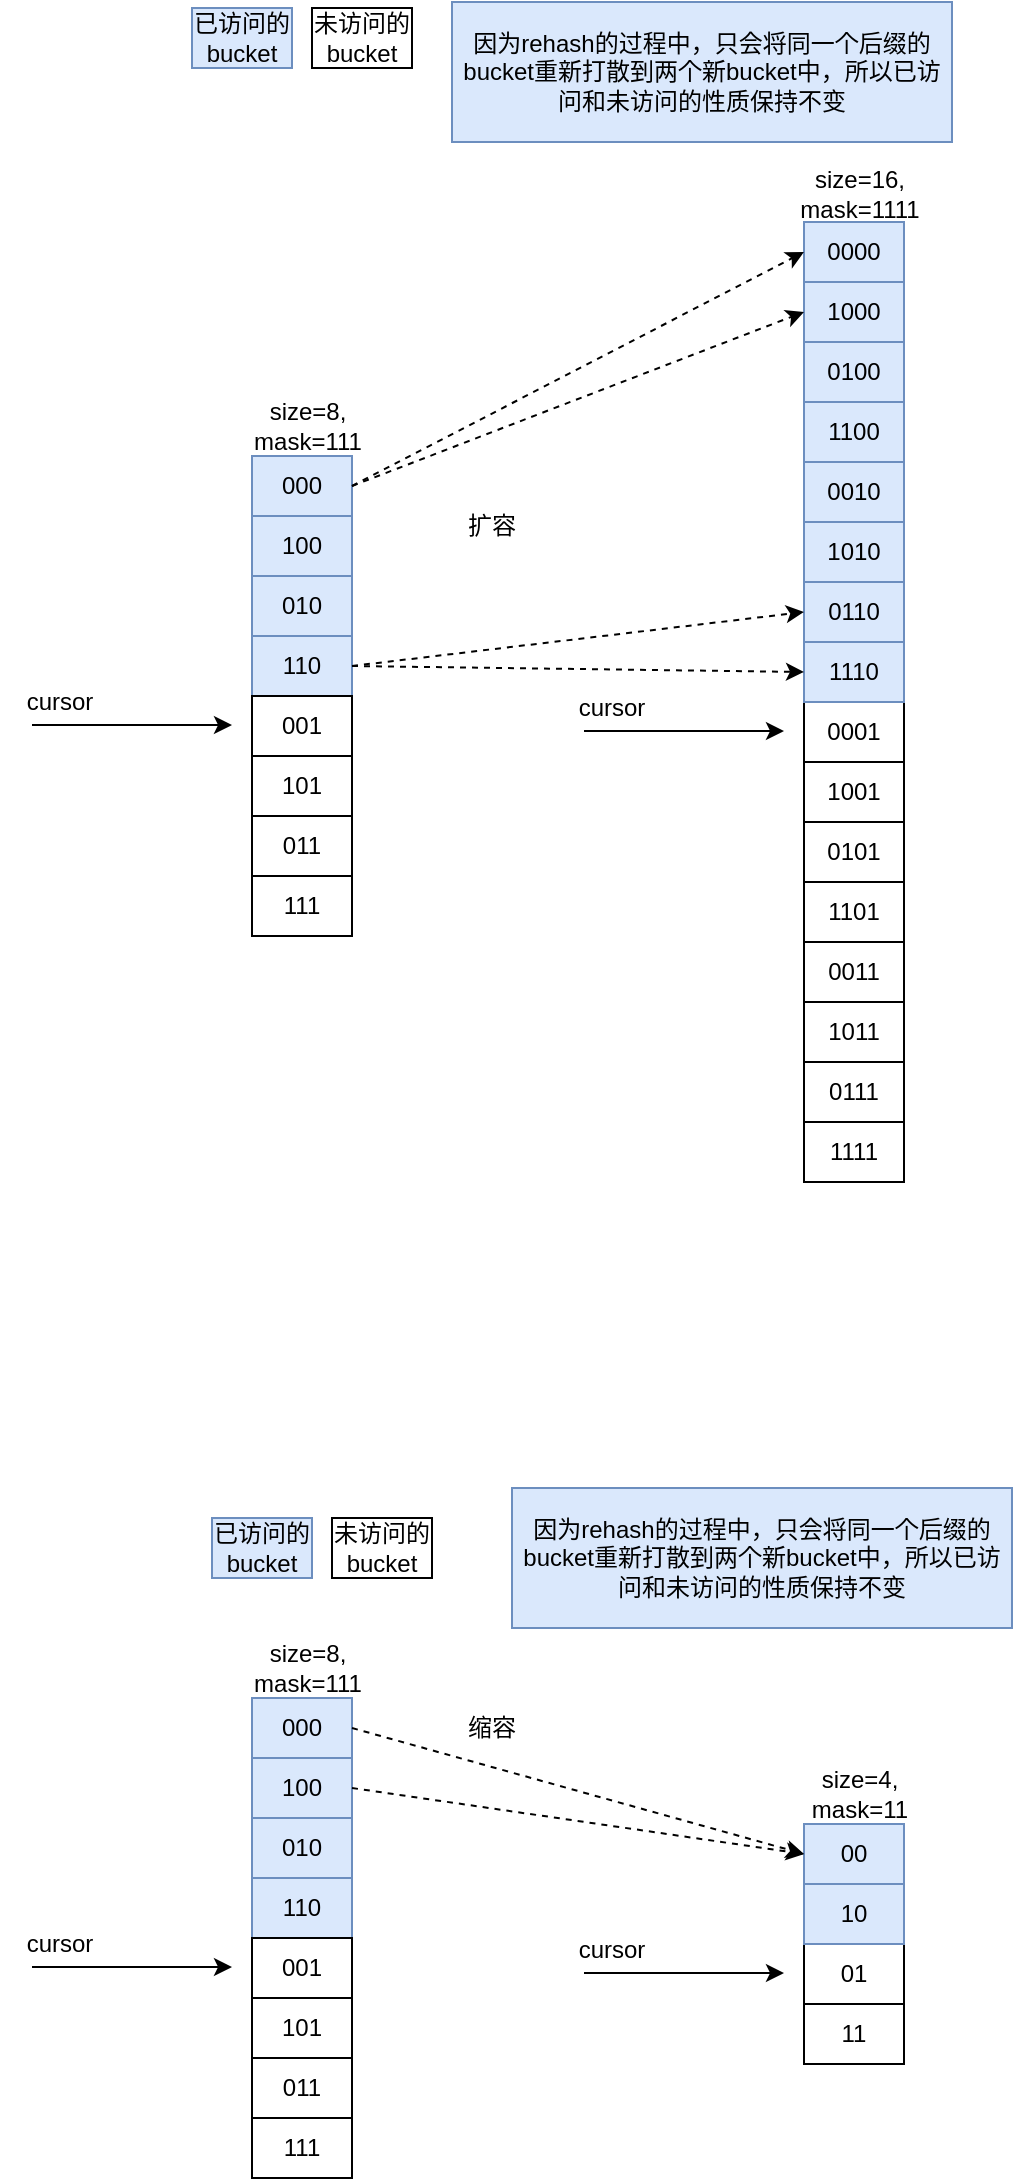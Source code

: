 <mxfile version="15.7.3" type="github">
  <diagram id="sMpLHaNCceF8viXUJ_LC" name="scan cursor">
    <mxGraphModel dx="1426" dy="877" grid="0" gridSize="10" guides="1" tooltips="1" connect="1" arrows="1" fold="1" page="0" pageScale="1" pageWidth="850" pageHeight="1100" math="0" shadow="0">
      <root>
        <mxCell id="0" />
        <mxCell id="1" parent="0" />
        <mxCell id="2V68-LivrWGqT7JWQJgw-2" value="000" style="rounded=0;whiteSpace=wrap;html=1;fillColor=#dae8fc;strokeColor=#6c8ebf;" vertex="1" parent="1">
          <mxGeometry x="290" y="560" width="50" height="30" as="geometry" />
        </mxCell>
        <mxCell id="2V68-LivrWGqT7JWQJgw-3" value="100" style="rounded=0;whiteSpace=wrap;html=1;fillColor=#dae8fc;strokeColor=#6c8ebf;" vertex="1" parent="1">
          <mxGeometry x="290" y="590" width="50" height="30" as="geometry" />
        </mxCell>
        <mxCell id="2V68-LivrWGqT7JWQJgw-4" value="010" style="rounded=0;whiteSpace=wrap;html=1;fillColor=#dae8fc;strokeColor=#6c8ebf;" vertex="1" parent="1">
          <mxGeometry x="290" y="620" width="50" height="30" as="geometry" />
        </mxCell>
        <mxCell id="2V68-LivrWGqT7JWQJgw-5" value="110" style="rounded=0;whiteSpace=wrap;html=1;fillColor=#dae8fc;strokeColor=#6c8ebf;" vertex="1" parent="1">
          <mxGeometry x="290" y="650" width="50" height="30" as="geometry" />
        </mxCell>
        <mxCell id="2V68-LivrWGqT7JWQJgw-6" value="001" style="rounded=0;whiteSpace=wrap;html=1;" vertex="1" parent="1">
          <mxGeometry x="290" y="680" width="50" height="30" as="geometry" />
        </mxCell>
        <mxCell id="2V68-LivrWGqT7JWQJgw-7" value="101" style="rounded=0;whiteSpace=wrap;html=1;" vertex="1" parent="1">
          <mxGeometry x="290" y="710" width="50" height="30" as="geometry" />
        </mxCell>
        <mxCell id="2V68-LivrWGqT7JWQJgw-8" value="011" style="rounded=0;whiteSpace=wrap;html=1;" vertex="1" parent="1">
          <mxGeometry x="290" y="740" width="50" height="30" as="geometry" />
        </mxCell>
        <mxCell id="2V68-LivrWGqT7JWQJgw-9" value="111" style="rounded=0;whiteSpace=wrap;html=1;" vertex="1" parent="1">
          <mxGeometry x="290" y="770" width="50" height="30" as="geometry" />
        </mxCell>
        <mxCell id="2V68-LivrWGqT7JWQJgw-10" value="" style="endArrow=classic;html=1;rounded=0;" edge="1" parent="1">
          <mxGeometry width="50" height="50" relative="1" as="geometry">
            <mxPoint x="180" y="694.5" as="sourcePoint" />
            <mxPoint x="280" y="694.5" as="targetPoint" />
          </mxGeometry>
        </mxCell>
        <mxCell id="2V68-LivrWGqT7JWQJgw-11" value="cursor" style="text;html=1;strokeColor=none;fillColor=none;align=center;verticalAlign=middle;whiteSpace=wrap;rounded=0;" vertex="1" parent="1">
          <mxGeometry x="164" y="668" width="60" height="30" as="geometry" />
        </mxCell>
        <mxCell id="2V68-LivrWGqT7JWQJgw-12" value="已访问的bucket" style="rounded=0;whiteSpace=wrap;html=1;fillColor=#dae8fc;strokeColor=#6c8ebf;" vertex="1" parent="1">
          <mxGeometry x="260" y="336" width="50" height="30" as="geometry" />
        </mxCell>
        <mxCell id="2V68-LivrWGqT7JWQJgw-13" value="未访问的bucket" style="rounded=0;whiteSpace=wrap;html=1;" vertex="1" parent="1">
          <mxGeometry x="320" y="336" width="50" height="30" as="geometry" />
        </mxCell>
        <mxCell id="2V68-LivrWGqT7JWQJgw-15" value="0000" style="rounded=0;whiteSpace=wrap;html=1;fillColor=#dae8fc;strokeColor=#6c8ebf;" vertex="1" parent="1">
          <mxGeometry x="566" y="443" width="50" height="30" as="geometry" />
        </mxCell>
        <mxCell id="2V68-LivrWGqT7JWQJgw-16" value="1000" style="rounded=0;whiteSpace=wrap;html=1;fillColor=#dae8fc;strokeColor=#6c8ebf;" vertex="1" parent="1">
          <mxGeometry x="566" y="473" width="50" height="30" as="geometry" />
        </mxCell>
        <mxCell id="2V68-LivrWGqT7JWQJgw-17" value="0100" style="rounded=0;whiteSpace=wrap;html=1;fillColor=#dae8fc;strokeColor=#6c8ebf;" vertex="1" parent="1">
          <mxGeometry x="566" y="503" width="50" height="30" as="geometry" />
        </mxCell>
        <mxCell id="2V68-LivrWGqT7JWQJgw-18" value="1100" style="rounded=0;whiteSpace=wrap;html=1;fillColor=#dae8fc;strokeColor=#6c8ebf;" vertex="1" parent="1">
          <mxGeometry x="566" y="533" width="50" height="30" as="geometry" />
        </mxCell>
        <mxCell id="2V68-LivrWGqT7JWQJgw-19" value="0001" style="rounded=0;whiteSpace=wrap;html=1;" vertex="1" parent="1">
          <mxGeometry x="566" y="683" width="50" height="30" as="geometry" />
        </mxCell>
        <mxCell id="2V68-LivrWGqT7JWQJgw-20" value="1001" style="rounded=0;whiteSpace=wrap;html=1;" vertex="1" parent="1">
          <mxGeometry x="566" y="713" width="50" height="30" as="geometry" />
        </mxCell>
        <mxCell id="2V68-LivrWGqT7JWQJgw-21" value="0101" style="rounded=0;whiteSpace=wrap;html=1;" vertex="1" parent="1">
          <mxGeometry x="566" y="743" width="50" height="30" as="geometry" />
        </mxCell>
        <mxCell id="2V68-LivrWGqT7JWQJgw-22" value="1101" style="rounded=0;whiteSpace=wrap;html=1;" vertex="1" parent="1">
          <mxGeometry x="566" y="773" width="50" height="30" as="geometry" />
        </mxCell>
        <mxCell id="2V68-LivrWGqT7JWQJgw-23" value="" style="endArrow=classic;html=1;rounded=0;" edge="1" parent="1">
          <mxGeometry width="50" height="50" relative="1" as="geometry">
            <mxPoint x="456" y="697.5" as="sourcePoint" />
            <mxPoint x="556" y="697.5" as="targetPoint" />
          </mxGeometry>
        </mxCell>
        <mxCell id="2V68-LivrWGqT7JWQJgw-24" value="cursor" style="text;html=1;strokeColor=none;fillColor=none;align=center;verticalAlign=middle;whiteSpace=wrap;rounded=0;" vertex="1" parent="1">
          <mxGeometry x="440" y="671" width="60" height="30" as="geometry" />
        </mxCell>
        <mxCell id="2V68-LivrWGqT7JWQJgw-26" value="扩容" style="text;html=1;strokeColor=none;fillColor=none;align=center;verticalAlign=middle;whiteSpace=wrap;rounded=0;" vertex="1" parent="1">
          <mxGeometry x="380" y="580" width="60" height="30" as="geometry" />
        </mxCell>
        <mxCell id="2V68-LivrWGqT7JWQJgw-27" value="0010" style="rounded=0;whiteSpace=wrap;html=1;fillColor=#dae8fc;strokeColor=#6c8ebf;" vertex="1" parent="1">
          <mxGeometry x="566" y="563" width="50" height="30" as="geometry" />
        </mxCell>
        <mxCell id="2V68-LivrWGqT7JWQJgw-28" value="1010" style="rounded=0;whiteSpace=wrap;html=1;fillColor=#dae8fc;strokeColor=#6c8ebf;" vertex="1" parent="1">
          <mxGeometry x="566" y="593" width="50" height="30" as="geometry" />
        </mxCell>
        <mxCell id="2V68-LivrWGqT7JWQJgw-29" value="0110" style="rounded=0;whiteSpace=wrap;html=1;fillColor=#dae8fc;strokeColor=#6c8ebf;" vertex="1" parent="1">
          <mxGeometry x="566" y="623" width="50" height="30" as="geometry" />
        </mxCell>
        <mxCell id="2V68-LivrWGqT7JWQJgw-30" value="1110" style="rounded=0;whiteSpace=wrap;html=1;fillColor=#dae8fc;strokeColor=#6c8ebf;" vertex="1" parent="1">
          <mxGeometry x="566" y="653" width="50" height="30" as="geometry" />
        </mxCell>
        <mxCell id="2V68-LivrWGqT7JWQJgw-31" value="0011" style="rounded=0;whiteSpace=wrap;html=1;" vertex="1" parent="1">
          <mxGeometry x="566" y="803" width="50" height="30" as="geometry" />
        </mxCell>
        <mxCell id="2V68-LivrWGqT7JWQJgw-32" value="1011" style="rounded=0;whiteSpace=wrap;html=1;" vertex="1" parent="1">
          <mxGeometry x="566" y="833" width="50" height="30" as="geometry" />
        </mxCell>
        <mxCell id="2V68-LivrWGqT7JWQJgw-33" value="0111" style="rounded=0;whiteSpace=wrap;html=1;" vertex="1" parent="1">
          <mxGeometry x="566" y="863" width="50" height="30" as="geometry" />
        </mxCell>
        <mxCell id="2V68-LivrWGqT7JWQJgw-34" value="1111" style="rounded=0;whiteSpace=wrap;html=1;" vertex="1" parent="1">
          <mxGeometry x="566" y="893" width="50" height="30" as="geometry" />
        </mxCell>
        <mxCell id="2V68-LivrWGqT7JWQJgw-35" value="因为rehash的过程中，只会将同一个后缀的bucket重新打散到两个新bucket中，所以已访问和未访问的性质保持不变" style="text;html=1;strokeColor=#6c8ebf;fillColor=#dae8fc;align=center;verticalAlign=middle;whiteSpace=wrap;rounded=0;" vertex="1" parent="1">
          <mxGeometry x="390" y="333" width="250" height="70" as="geometry" />
        </mxCell>
        <mxCell id="2V68-LivrWGqT7JWQJgw-36" value="000" style="rounded=0;whiteSpace=wrap;html=1;fillColor=#dae8fc;strokeColor=#6c8ebf;" vertex="1" parent="1">
          <mxGeometry x="290" y="1181" width="50" height="30" as="geometry" />
        </mxCell>
        <mxCell id="2V68-LivrWGqT7JWQJgw-37" value="100" style="rounded=0;whiteSpace=wrap;html=1;fillColor=#dae8fc;strokeColor=#6c8ebf;" vertex="1" parent="1">
          <mxGeometry x="290" y="1211" width="50" height="30" as="geometry" />
        </mxCell>
        <mxCell id="2V68-LivrWGqT7JWQJgw-38" value="010" style="rounded=0;whiteSpace=wrap;html=1;fillColor=#dae8fc;strokeColor=#6c8ebf;" vertex="1" parent="1">
          <mxGeometry x="290" y="1241" width="50" height="30" as="geometry" />
        </mxCell>
        <mxCell id="2V68-LivrWGqT7JWQJgw-39" value="110" style="rounded=0;whiteSpace=wrap;html=1;fillColor=#dae8fc;strokeColor=#6c8ebf;" vertex="1" parent="1">
          <mxGeometry x="290" y="1271" width="50" height="30" as="geometry" />
        </mxCell>
        <mxCell id="2V68-LivrWGqT7JWQJgw-40" value="001" style="rounded=0;whiteSpace=wrap;html=1;" vertex="1" parent="1">
          <mxGeometry x="290" y="1301" width="50" height="30" as="geometry" />
        </mxCell>
        <mxCell id="2V68-LivrWGqT7JWQJgw-41" value="101" style="rounded=0;whiteSpace=wrap;html=1;" vertex="1" parent="1">
          <mxGeometry x="290" y="1331" width="50" height="30" as="geometry" />
        </mxCell>
        <mxCell id="2V68-LivrWGqT7JWQJgw-42" value="011" style="rounded=0;whiteSpace=wrap;html=1;" vertex="1" parent="1">
          <mxGeometry x="290" y="1361" width="50" height="30" as="geometry" />
        </mxCell>
        <mxCell id="2V68-LivrWGqT7JWQJgw-43" value="111" style="rounded=0;whiteSpace=wrap;html=1;" vertex="1" parent="1">
          <mxGeometry x="290" y="1391" width="50" height="30" as="geometry" />
        </mxCell>
        <mxCell id="2V68-LivrWGqT7JWQJgw-44" value="" style="endArrow=classic;html=1;rounded=0;" edge="1" parent="1">
          <mxGeometry width="50" height="50" relative="1" as="geometry">
            <mxPoint x="180" y="1315.5" as="sourcePoint" />
            <mxPoint x="280" y="1315.5" as="targetPoint" />
          </mxGeometry>
        </mxCell>
        <mxCell id="2V68-LivrWGqT7JWQJgw-45" value="cursor" style="text;html=1;strokeColor=none;fillColor=none;align=center;verticalAlign=middle;whiteSpace=wrap;rounded=0;" vertex="1" parent="1">
          <mxGeometry x="164" y="1289" width="60" height="30" as="geometry" />
        </mxCell>
        <mxCell id="2V68-LivrWGqT7JWQJgw-46" value="已访问的bucket" style="rounded=0;whiteSpace=wrap;html=1;fillColor=#dae8fc;strokeColor=#6c8ebf;" vertex="1" parent="1">
          <mxGeometry x="270" y="1091" width="50" height="30" as="geometry" />
        </mxCell>
        <mxCell id="2V68-LivrWGqT7JWQJgw-47" value="未访问的bucket" style="rounded=0;whiteSpace=wrap;html=1;" vertex="1" parent="1">
          <mxGeometry x="330" y="1091" width="50" height="30" as="geometry" />
        </mxCell>
        <mxCell id="2V68-LivrWGqT7JWQJgw-52" value="01" style="rounded=0;whiteSpace=wrap;html=1;" vertex="1" parent="1">
          <mxGeometry x="566" y="1304" width="50" height="30" as="geometry" />
        </mxCell>
        <mxCell id="2V68-LivrWGqT7JWQJgw-53" value="11" style="rounded=0;whiteSpace=wrap;html=1;" vertex="1" parent="1">
          <mxGeometry x="566" y="1334" width="50" height="30" as="geometry" />
        </mxCell>
        <mxCell id="2V68-LivrWGqT7JWQJgw-56" value="" style="endArrow=classic;html=1;rounded=0;" edge="1" parent="1">
          <mxGeometry width="50" height="50" relative="1" as="geometry">
            <mxPoint x="456" y="1318.5" as="sourcePoint" />
            <mxPoint x="556" y="1318.5" as="targetPoint" />
          </mxGeometry>
        </mxCell>
        <mxCell id="2V68-LivrWGqT7JWQJgw-57" value="cursor" style="text;html=1;strokeColor=none;fillColor=none;align=center;verticalAlign=middle;whiteSpace=wrap;rounded=0;" vertex="1" parent="1">
          <mxGeometry x="440" y="1292" width="60" height="30" as="geometry" />
        </mxCell>
        <mxCell id="2V68-LivrWGqT7JWQJgw-58" value="缩容" style="text;html=1;strokeColor=none;fillColor=none;align=center;verticalAlign=middle;whiteSpace=wrap;rounded=0;" vertex="1" parent="1">
          <mxGeometry x="380" y="1181" width="60" height="30" as="geometry" />
        </mxCell>
        <mxCell id="2V68-LivrWGqT7JWQJgw-61" value="00" style="rounded=0;whiteSpace=wrap;html=1;fillColor=#dae8fc;strokeColor=#6c8ebf;" vertex="1" parent="1">
          <mxGeometry x="566" y="1244" width="50" height="30" as="geometry" />
        </mxCell>
        <mxCell id="2V68-LivrWGqT7JWQJgw-62" value="10" style="rounded=0;whiteSpace=wrap;html=1;fillColor=#dae8fc;strokeColor=#6c8ebf;" vertex="1" parent="1">
          <mxGeometry x="566" y="1274" width="50" height="30" as="geometry" />
        </mxCell>
        <mxCell id="2V68-LivrWGqT7JWQJgw-67" value="因为rehash的过程中，只会将同一个后缀的bucket重新打散到两个新bucket中，所以已访问和未访问的性质保持不变" style="text;html=1;strokeColor=#6c8ebf;fillColor=#dae8fc;align=center;verticalAlign=middle;whiteSpace=wrap;rounded=0;" vertex="1" parent="1">
          <mxGeometry x="420" y="1076" width="250" height="70" as="geometry" />
        </mxCell>
        <mxCell id="2V68-LivrWGqT7JWQJgw-68" value="" style="endArrow=classic;html=1;rounded=0;dashed=1;entryX=0;entryY=0.5;entryDx=0;entryDy=0;exitX=1;exitY=0.5;exitDx=0;exitDy=0;" edge="1" parent="1" source="2V68-LivrWGqT7JWQJgw-2" target="2V68-LivrWGqT7JWQJgw-15">
          <mxGeometry width="50" height="50" relative="1" as="geometry">
            <mxPoint x="387" y="575" as="sourcePoint" />
            <mxPoint x="437" y="525" as="targetPoint" />
          </mxGeometry>
        </mxCell>
        <mxCell id="2V68-LivrWGqT7JWQJgw-69" value="" style="endArrow=classic;html=1;rounded=0;dashed=1;entryX=0;entryY=0.5;entryDx=0;entryDy=0;exitX=1;exitY=0.5;exitDx=0;exitDy=0;" edge="1" parent="1" source="2V68-LivrWGqT7JWQJgw-2" target="2V68-LivrWGqT7JWQJgw-16">
          <mxGeometry width="50" height="50" relative="1" as="geometry">
            <mxPoint x="350" y="585" as="sourcePoint" />
            <mxPoint x="576" y="468" as="targetPoint" />
          </mxGeometry>
        </mxCell>
        <mxCell id="2V68-LivrWGqT7JWQJgw-70" value="" style="endArrow=classic;html=1;rounded=0;dashed=1;entryX=0;entryY=0.5;entryDx=0;entryDy=0;exitX=1;exitY=0.5;exitDx=0;exitDy=0;" edge="1" parent="1" source="2V68-LivrWGqT7JWQJgw-5" target="2V68-LivrWGqT7JWQJgw-30">
          <mxGeometry width="50" height="50" relative="1" as="geometry">
            <mxPoint x="350" y="585" as="sourcePoint" />
            <mxPoint x="576" y="498" as="targetPoint" />
          </mxGeometry>
        </mxCell>
        <mxCell id="2V68-LivrWGqT7JWQJgw-71" value="" style="endArrow=classic;html=1;rounded=0;dashed=1;entryX=0;entryY=0.5;entryDx=0;entryDy=0;exitX=1;exitY=0.5;exitDx=0;exitDy=0;" edge="1" parent="1" source="2V68-LivrWGqT7JWQJgw-5" target="2V68-LivrWGqT7JWQJgw-29">
          <mxGeometry width="50" height="50" relative="1" as="geometry">
            <mxPoint x="350" y="675" as="sourcePoint" />
            <mxPoint x="576" y="678" as="targetPoint" />
          </mxGeometry>
        </mxCell>
        <mxCell id="2V68-LivrWGqT7JWQJgw-72" value="" style="endArrow=classic;html=1;rounded=0;dashed=1;entryX=0;entryY=0.5;entryDx=0;entryDy=0;exitX=1;exitY=0.5;exitDx=0;exitDy=0;" edge="1" parent="1" source="2V68-LivrWGqT7JWQJgw-36" target="2V68-LivrWGqT7JWQJgw-61">
          <mxGeometry width="50" height="50" relative="1" as="geometry">
            <mxPoint x="438" y="1066" as="sourcePoint" />
            <mxPoint x="664" y="979" as="targetPoint" />
          </mxGeometry>
        </mxCell>
        <mxCell id="2V68-LivrWGqT7JWQJgw-73" value="" style="endArrow=classic;html=1;rounded=0;dashed=1;entryX=0;entryY=0.5;entryDx=0;entryDy=0;exitX=1;exitY=0.5;exitDx=0;exitDy=0;" edge="1" parent="1" source="2V68-LivrWGqT7JWQJgw-37" target="2V68-LivrWGqT7JWQJgw-61">
          <mxGeometry width="50" height="50" relative="1" as="geometry">
            <mxPoint x="350" y="1206" as="sourcePoint" />
            <mxPoint x="576" y="1269" as="targetPoint" />
          </mxGeometry>
        </mxCell>
        <mxCell id="2V68-LivrWGqT7JWQJgw-74" value="size=8, mask=111" style="text;html=1;strokeColor=none;fillColor=none;align=center;verticalAlign=middle;whiteSpace=wrap;rounded=0;" vertex="1" parent="1">
          <mxGeometry x="288" y="530" width="60" height="30" as="geometry" />
        </mxCell>
        <mxCell id="2V68-LivrWGqT7JWQJgw-75" value="size=16, mask=1111" style="text;html=1;strokeColor=none;fillColor=none;align=center;verticalAlign=middle;whiteSpace=wrap;rounded=0;" vertex="1" parent="1">
          <mxGeometry x="564" y="414" width="60" height="30" as="geometry" />
        </mxCell>
        <mxCell id="2V68-LivrWGqT7JWQJgw-76" value="size=8, mask=111" style="text;html=1;strokeColor=none;fillColor=none;align=center;verticalAlign=middle;whiteSpace=wrap;rounded=0;" vertex="1" parent="1">
          <mxGeometry x="288" y="1151" width="60" height="30" as="geometry" />
        </mxCell>
        <mxCell id="2V68-LivrWGqT7JWQJgw-77" value="size=4, mask=11" style="text;html=1;strokeColor=none;fillColor=none;align=center;verticalAlign=middle;whiteSpace=wrap;rounded=0;" vertex="1" parent="1">
          <mxGeometry x="564" y="1214" width="60" height="30" as="geometry" />
        </mxCell>
      </root>
    </mxGraphModel>
  </diagram>
</mxfile>
